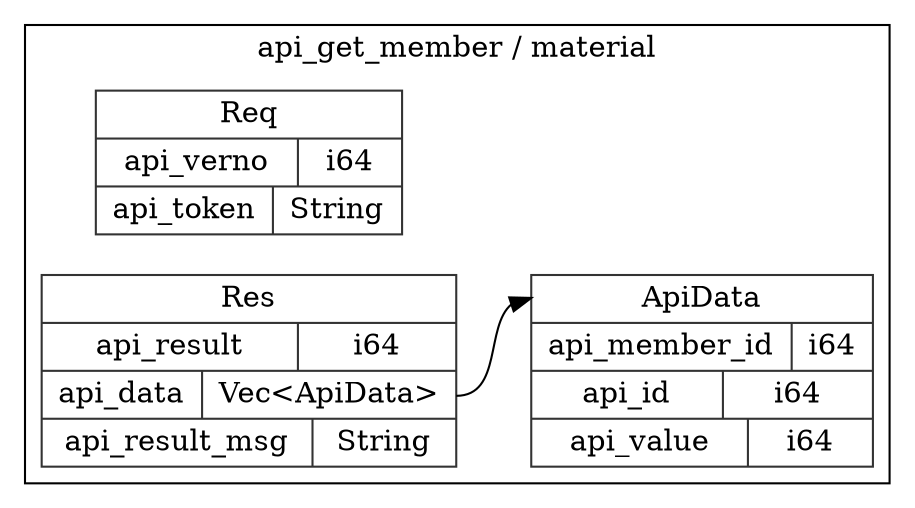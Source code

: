 digraph {
  rankdir=LR;
  subgraph cluster_0 {
    label="api_get_member / material";
    node [style="filled", color=white, style="solid", color=gray20];
    api_get_member__material__Req [label="<Req> Req  | { api_verno | <api_verno> i64 } | { api_token | <api_token> String }", shape=record];
    api_get_member__material__ApiData [label="<ApiData> ApiData  | { api_member_id | <api_member_id> i64 } | { api_id | <api_id> i64 } | { api_value | <api_value> i64 }", shape=record];
    api_get_member__material__Res [label="<Res> Res  | { api_result | <api_result> i64 } | { api_data | <api_data> Vec\<ApiData\> } | { api_result_msg | <api_result_msg> String }", shape=record];
    api_get_member__material__Res:api_data:e -> api_get_member__material__ApiData:ApiData:w;
  }
}
